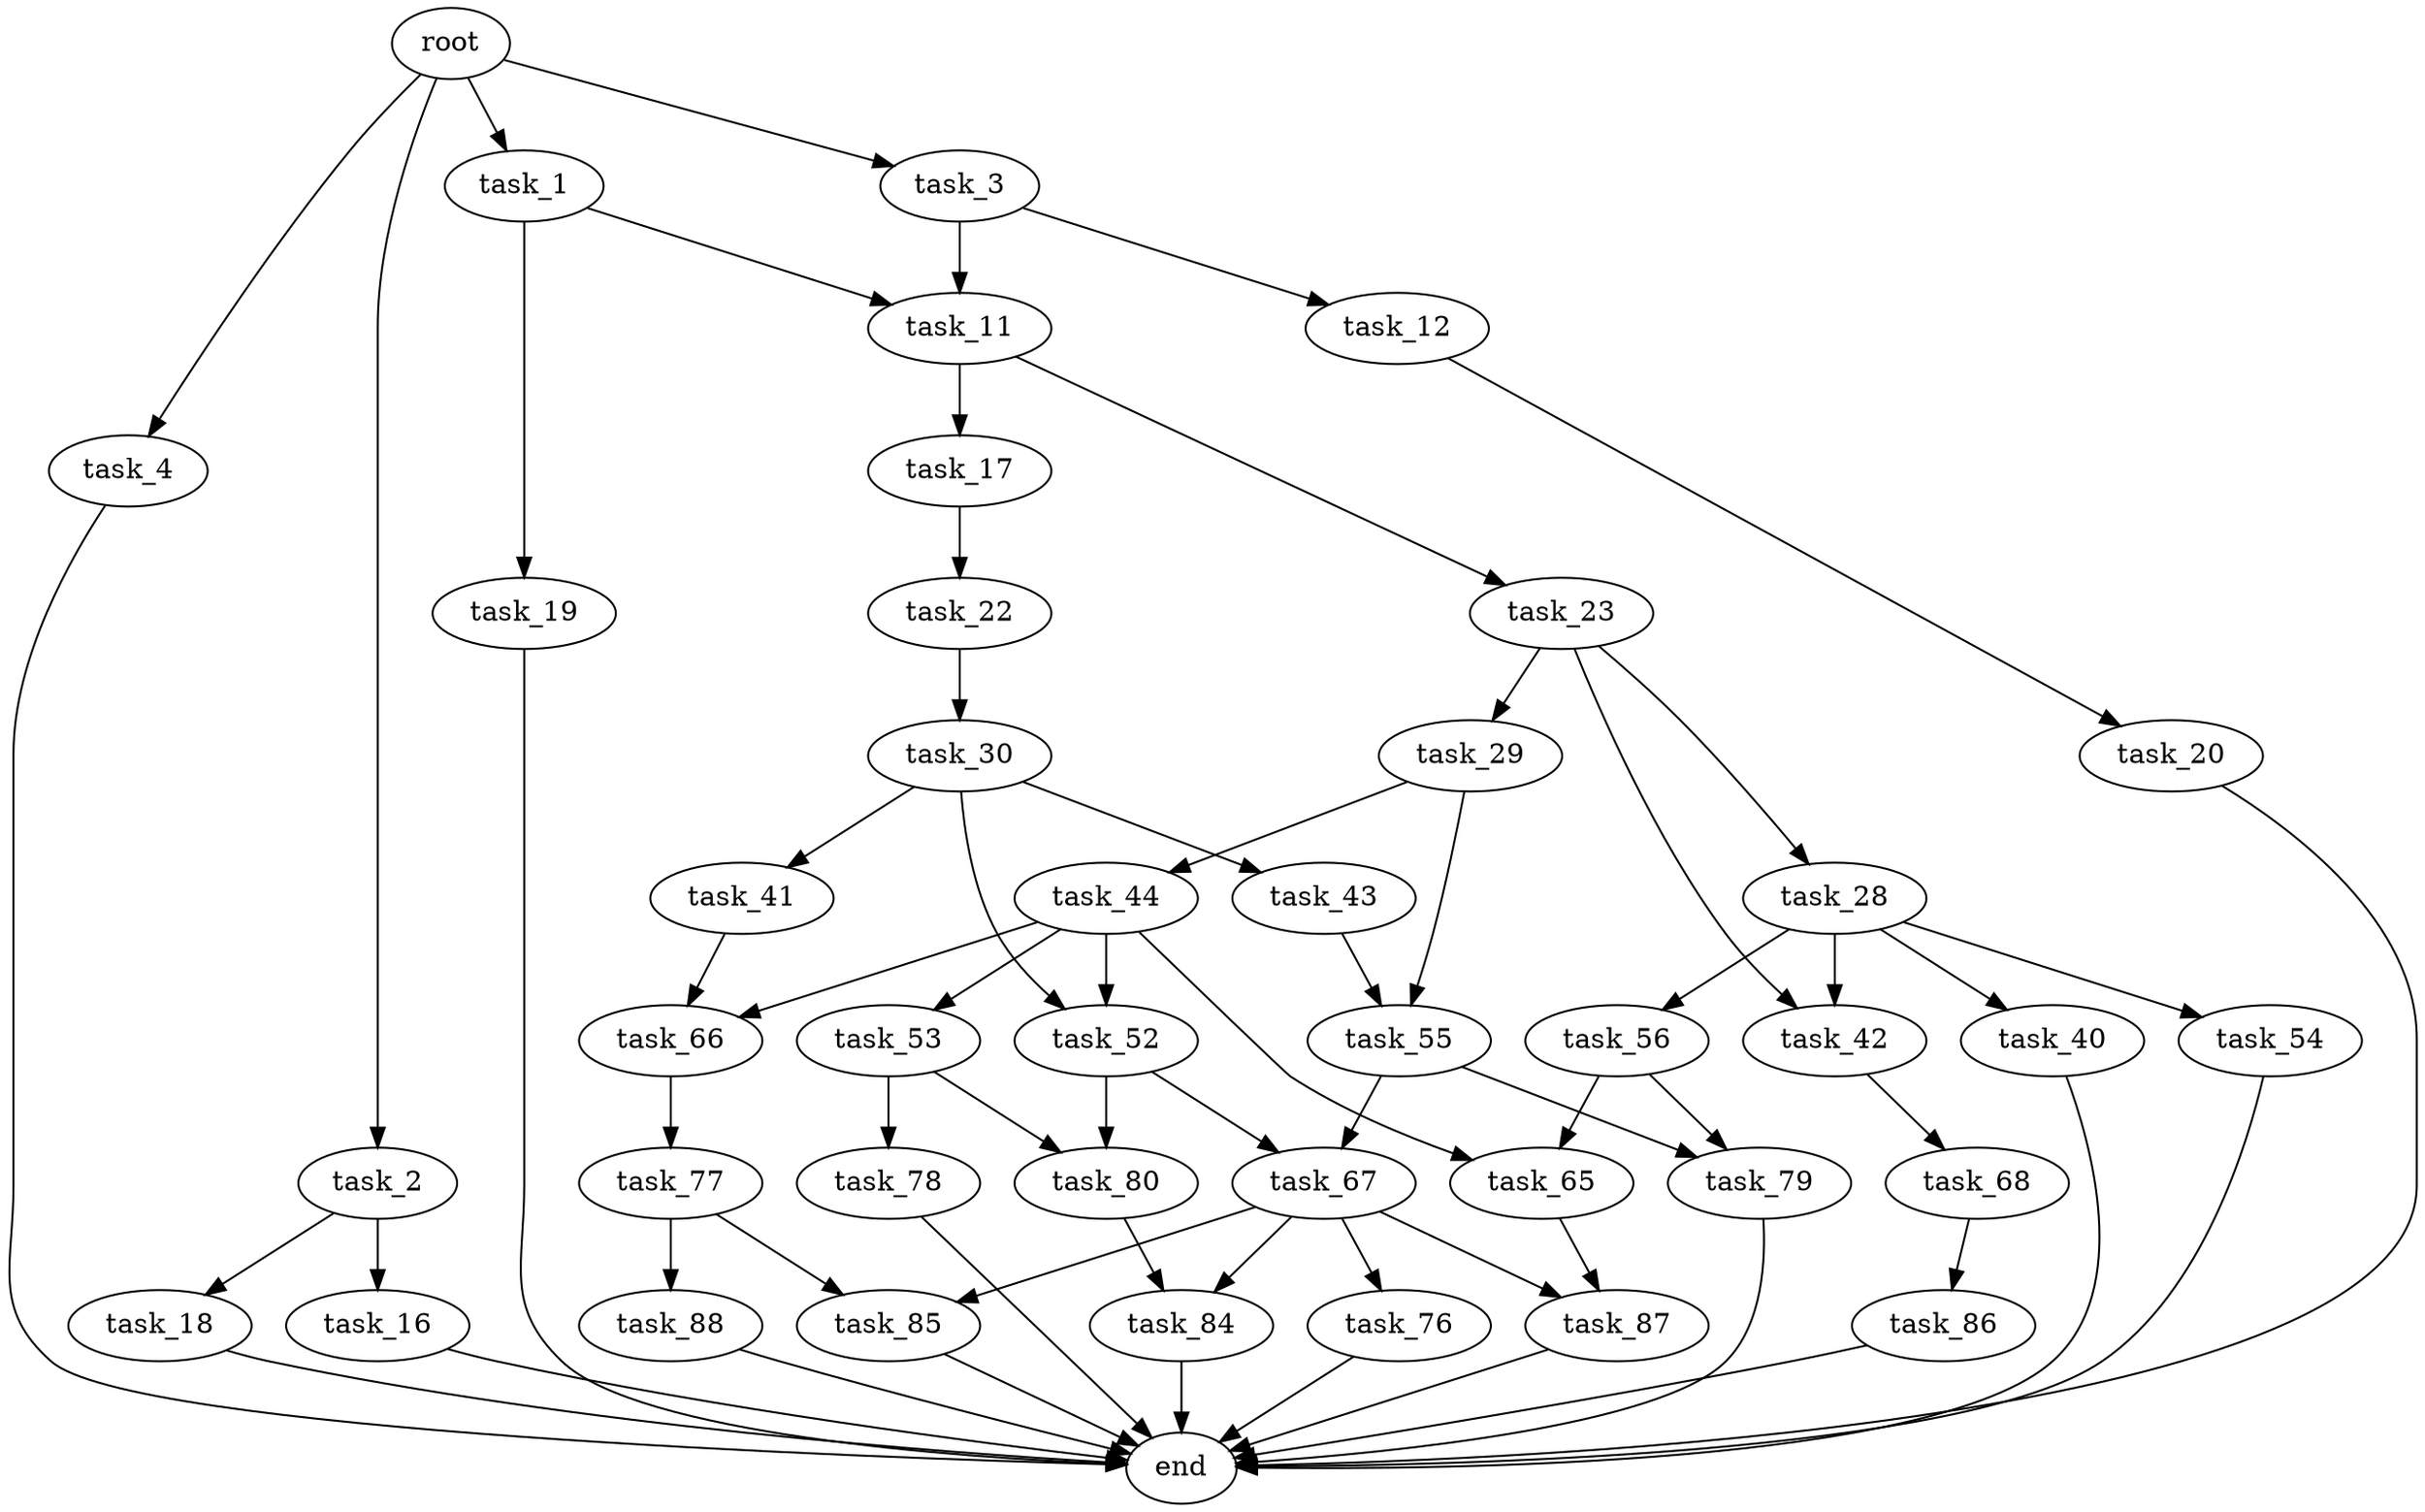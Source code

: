 digraph G {
  root [size="0.000000"];
  task_1 [size="12282451809.000000"];
  task_2 [size="505632521.000000"];
  task_3 [size="3504161616.000000"];
  task_4 [size="4105493284.000000"];
  task_11 [size="33672963461.000000"];
  task_12 [size="1325367936435.000000"];
  task_16 [size="25326589316.000000"];
  task_17 [size="1017057443063.000000"];
  task_18 [size="28991029248.000000"];
  task_19 [size="314325102695.000000"];
  task_20 [size="1041557025.000000"];
  task_22 [size="252245450984.000000"];
  task_23 [size="1286650401.000000"];
  task_28 [size="68719476736.000000"];
  task_29 [size="368293445632.000000"];
  task_30 [size="358430441852.000000"];
  task_40 [size="1073741824000.000000"];
  task_41 [size="68719476736.000000"];
  task_42 [size="4000973556.000000"];
  task_43 [size="2817491172.000000"];
  task_44 [size="134217728000.000000"];
  task_52 [size="8590124651.000000"];
  task_53 [size="258370765637.000000"];
  task_54 [size="1354306177.000000"];
  task_55 [size="26001039292.000000"];
  task_56 [size="28991029248.000000"];
  task_65 [size="8409694289.000000"];
  task_66 [size="549755813888.000000"];
  task_67 [size="1073741824000.000000"];
  task_68 [size="782757789696.000000"];
  task_76 [size="782757789696.000000"];
  task_77 [size="205000959536.000000"];
  task_78 [size="28991029248.000000"];
  task_79 [size="114831740126.000000"];
  task_80 [size="205473770217.000000"];
  task_84 [size="317864062565.000000"];
  task_85 [size="968891952902.000000"];
  task_86 [size="644816996.000000"];
  task_87 [size="134217728000.000000"];
  task_88 [size="134217728000.000000"];
  end [size="0.000000"];

  root -> task_1 [size="1.000000"];
  root -> task_2 [size="1.000000"];
  root -> task_3 [size="1.000000"];
  root -> task_4 [size="1.000000"];
  task_1 -> task_11 [size="301989888.000000"];
  task_1 -> task_19 [size="301989888.000000"];
  task_2 -> task_16 [size="33554432.000000"];
  task_2 -> task_18 [size="33554432.000000"];
  task_3 -> task_11 [size="75497472.000000"];
  task_3 -> task_12 [size="75497472.000000"];
  task_4 -> end [size="1.000000"];
  task_11 -> task_17 [size="33554432.000000"];
  task_11 -> task_23 [size="33554432.000000"];
  task_12 -> task_20 [size="838860800.000000"];
  task_16 -> end [size="1.000000"];
  task_17 -> task_22 [size="679477248.000000"];
  task_18 -> end [size="1.000000"];
  task_19 -> end [size="1.000000"];
  task_20 -> end [size="1.000000"];
  task_22 -> task_30 [size="209715200.000000"];
  task_23 -> task_28 [size="75497472.000000"];
  task_23 -> task_29 [size="75497472.000000"];
  task_23 -> task_42 [size="75497472.000000"];
  task_28 -> task_40 [size="134217728.000000"];
  task_28 -> task_42 [size="134217728.000000"];
  task_28 -> task_54 [size="134217728.000000"];
  task_28 -> task_56 [size="134217728.000000"];
  task_29 -> task_44 [size="411041792.000000"];
  task_29 -> task_55 [size="411041792.000000"];
  task_30 -> task_41 [size="679477248.000000"];
  task_30 -> task_43 [size="679477248.000000"];
  task_30 -> task_52 [size="679477248.000000"];
  task_40 -> end [size="1.000000"];
  task_41 -> task_66 [size="134217728.000000"];
  task_42 -> task_68 [size="411041792.000000"];
  task_43 -> task_55 [size="75497472.000000"];
  task_44 -> task_52 [size="209715200.000000"];
  task_44 -> task_53 [size="209715200.000000"];
  task_44 -> task_65 [size="209715200.000000"];
  task_44 -> task_66 [size="209715200.000000"];
  task_52 -> task_67 [size="838860800.000000"];
  task_52 -> task_80 [size="838860800.000000"];
  task_53 -> task_78 [size="301989888.000000"];
  task_53 -> task_80 [size="301989888.000000"];
  task_54 -> end [size="1.000000"];
  task_55 -> task_67 [size="536870912.000000"];
  task_55 -> task_79 [size="536870912.000000"];
  task_56 -> task_65 [size="75497472.000000"];
  task_56 -> task_79 [size="75497472.000000"];
  task_65 -> task_87 [size="411041792.000000"];
  task_66 -> task_77 [size="536870912.000000"];
  task_67 -> task_76 [size="838860800.000000"];
  task_67 -> task_84 [size="838860800.000000"];
  task_67 -> task_85 [size="838860800.000000"];
  task_67 -> task_87 [size="838860800.000000"];
  task_68 -> task_86 [size="679477248.000000"];
  task_76 -> end [size="1.000000"];
  task_77 -> task_85 [size="301989888.000000"];
  task_77 -> task_88 [size="301989888.000000"];
  task_78 -> end [size="1.000000"];
  task_79 -> end [size="1.000000"];
  task_80 -> task_84 [size="838860800.000000"];
  task_84 -> end [size="1.000000"];
  task_85 -> end [size="1.000000"];
  task_86 -> end [size="1.000000"];
  task_87 -> end [size="1.000000"];
  task_88 -> end [size="1.000000"];
}
